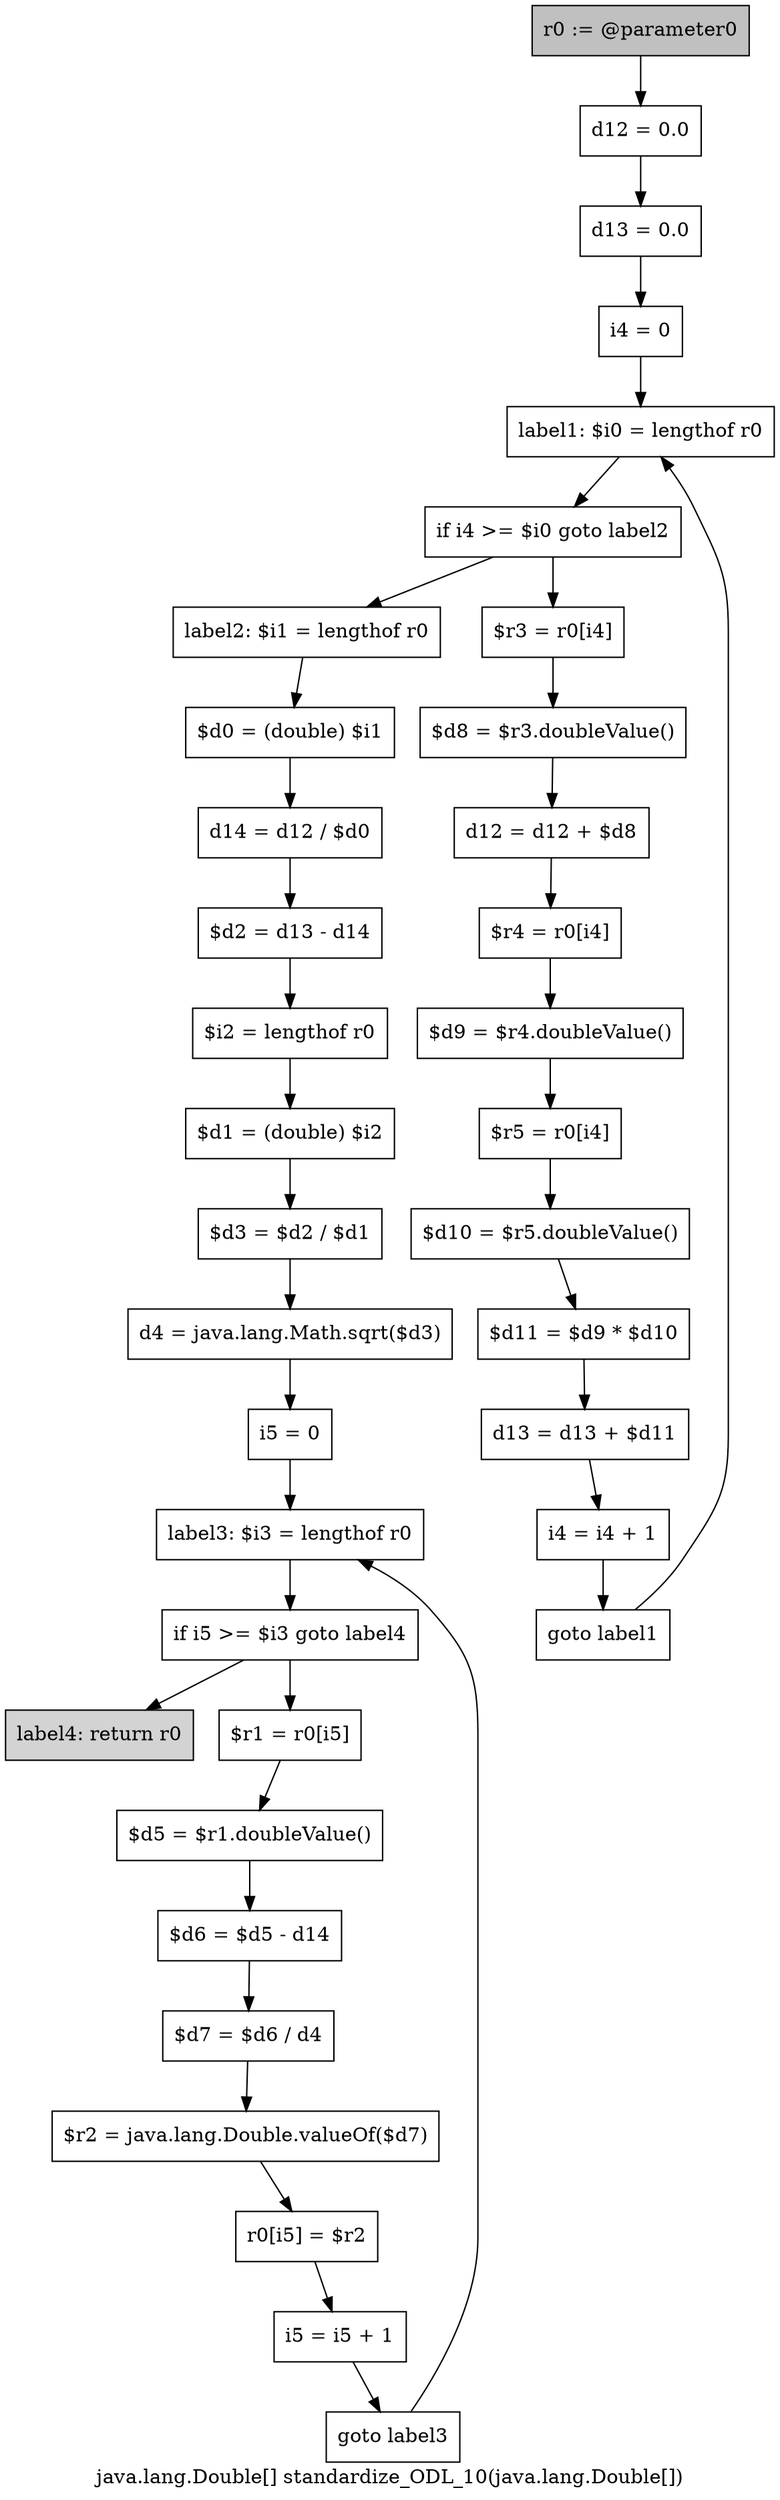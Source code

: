 digraph "java.lang.Double[] standardize_ODL_10(java.lang.Double[])" {
    label="java.lang.Double[] standardize_ODL_10(java.lang.Double[])";
    node [shape=box];
    "0" [style=filled,fillcolor=gray,label="r0 := @parameter0",];
    "1" [label="d12 = 0.0",];
    "0"->"1";
    "2" [label="d13 = 0.0",];
    "1"->"2";
    "3" [label="i4 = 0",];
    "2"->"3";
    "4" [label="label1: $i0 = lengthof r0",];
    "3"->"4";
    "5" [label="if i4 >= $i0 goto label2",];
    "4"->"5";
    "6" [label="$r3 = r0[i4]",];
    "5"->"6";
    "17" [label="label2: $i1 = lengthof r0",];
    "5"->"17";
    "7" [label="$d8 = $r3.doubleValue()",];
    "6"->"7";
    "8" [label="d12 = d12 + $d8",];
    "7"->"8";
    "9" [label="$r4 = r0[i4]",];
    "8"->"9";
    "10" [label="$d9 = $r4.doubleValue()",];
    "9"->"10";
    "11" [label="$r5 = r0[i4]",];
    "10"->"11";
    "12" [label="$d10 = $r5.doubleValue()",];
    "11"->"12";
    "13" [label="$d11 = $d9 * $d10",];
    "12"->"13";
    "14" [label="d13 = d13 + $d11",];
    "13"->"14";
    "15" [label="i4 = i4 + 1",];
    "14"->"15";
    "16" [label="goto label1",];
    "15"->"16";
    "16"->"4";
    "18" [label="$d0 = (double) $i1",];
    "17"->"18";
    "19" [label="d14 = d12 / $d0",];
    "18"->"19";
    "20" [label="$d2 = d13 - d14",];
    "19"->"20";
    "21" [label="$i2 = lengthof r0",];
    "20"->"21";
    "22" [label="$d1 = (double) $i2",];
    "21"->"22";
    "23" [label="$d3 = $d2 / $d1",];
    "22"->"23";
    "24" [label="d4 = java.lang.Math.sqrt($d3)",];
    "23"->"24";
    "25" [label="i5 = 0",];
    "24"->"25";
    "26" [label="label3: $i3 = lengthof r0",];
    "25"->"26";
    "27" [label="if i5 >= $i3 goto label4",];
    "26"->"27";
    "28" [label="$r1 = r0[i5]",];
    "27"->"28";
    "36" [style=filled,fillcolor=lightgray,label="label4: return r0",];
    "27"->"36";
    "29" [label="$d5 = $r1.doubleValue()",];
    "28"->"29";
    "30" [label="$d6 = $d5 - d14",];
    "29"->"30";
    "31" [label="$d7 = $d6 / d4",];
    "30"->"31";
    "32" [label="$r2 = java.lang.Double.valueOf($d7)",];
    "31"->"32";
    "33" [label="r0[i5] = $r2",];
    "32"->"33";
    "34" [label="i5 = i5 + 1",];
    "33"->"34";
    "35" [label="goto label3",];
    "34"->"35";
    "35"->"26";
}
